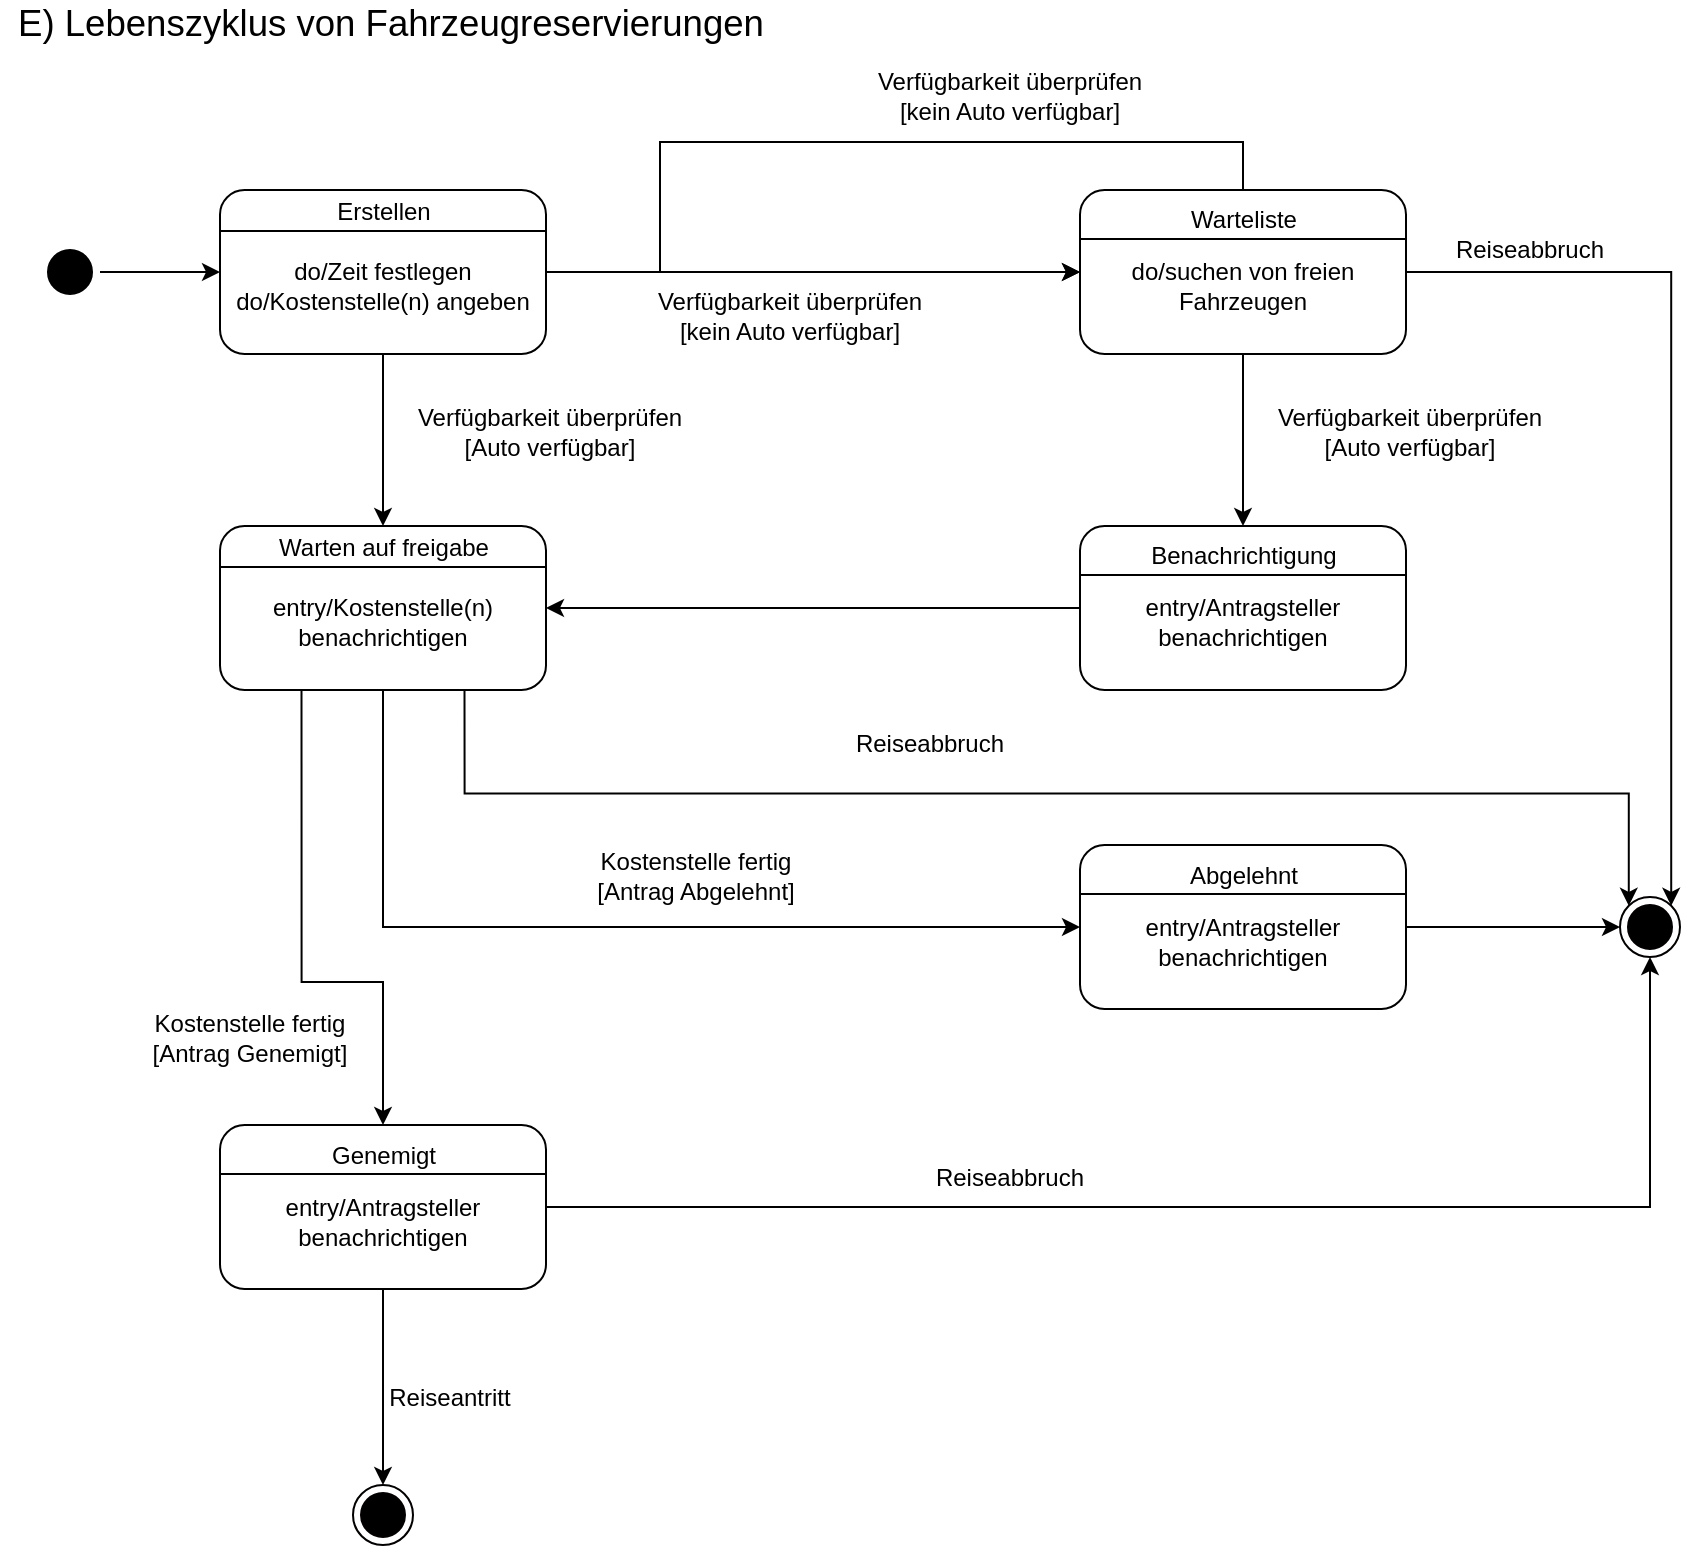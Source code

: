 <mxfile version="16.2.1" type="github">
  <diagram name="Page-1" id="58cdce13-f638-feb5-8d6f-7d28b1aa9fa0">
    <mxGraphModel dx="1426" dy="767" grid="1" gridSize="10" guides="1" tooltips="1" connect="1" arrows="1" fold="1" page="1" pageScale="1" pageWidth="1100" pageHeight="850" background="none" math="0" shadow="0">
      <root>
        <mxCell id="0" />
        <mxCell id="1" parent="0" />
        <mxCell id="RftWT_6a3TEJ_z7IRj75-16" style="edgeStyle=orthogonalEdgeStyle;rounded=0;orthogonalLoop=1;jettySize=auto;html=1;" parent="1" source="RftWT_6a3TEJ_z7IRj75-2" target="RftWT_6a3TEJ_z7IRj75-10" edge="1">
          <mxGeometry relative="1" as="geometry" />
        </mxCell>
        <mxCell id="RftWT_6a3TEJ_z7IRj75-22" style="edgeStyle=orthogonalEdgeStyle;rounded=0;orthogonalLoop=1;jettySize=auto;html=1;" parent="1" source="RftWT_6a3TEJ_z7IRj75-2" target="RftWT_6a3TEJ_z7IRj75-13" edge="1">
          <mxGeometry relative="1" as="geometry" />
        </mxCell>
        <mxCell id="RftWT_6a3TEJ_z7IRj75-2" value="&lt;div&gt;&lt;br&gt;&lt;/div&gt;&lt;div&gt;do/Zeit festlegen&lt;/div&gt;&lt;div&gt;do/Kostenstelle(n) angeben&lt;br&gt;&lt;/div&gt;" style="rounded=1;whiteSpace=wrap;html=1;" parent="1" vertex="1">
          <mxGeometry x="120" y="104" width="163" height="82" as="geometry" />
        </mxCell>
        <mxCell id="RftWT_6a3TEJ_z7IRj75-3" value="" style="endArrow=none;html=1;rounded=0;exitX=0;exitY=0.25;exitDx=0;exitDy=0;entryX=1;entryY=0.25;entryDx=0;entryDy=0;" parent="1" source="RftWT_6a3TEJ_z7IRj75-2" target="RftWT_6a3TEJ_z7IRj75-2" edge="1">
          <mxGeometry width="50" height="50" relative="1" as="geometry">
            <mxPoint x="346.5" y="352" as="sourcePoint" />
            <mxPoint x="396.5" y="302" as="targetPoint" />
          </mxGeometry>
        </mxCell>
        <mxCell id="RftWT_6a3TEJ_z7IRj75-4" value="Erstellen" style="text;html=1;strokeColor=none;fillColor=none;align=center;verticalAlign=middle;whiteSpace=wrap;rounded=0;" parent="1" vertex="1">
          <mxGeometry x="126.75" y="100" width="149.5" height="30" as="geometry" />
        </mxCell>
        <mxCell id="RftWT_6a3TEJ_z7IRj75-5" value="&lt;span style=&quot;left: 148.105px ; top: 374.778px ; font-size: 18.3px ; font-family: sans-serif ; transform: scalex(1.005)&quot; dir=&quot;ltr&quot;&gt;E) Lebenszyklus von Fahrzeugreservierun&lt;/span&gt;&lt;span style=&quot;left: 148.1px ; top: 395.878px ; font-size: 18.3px ; font-family: sans-serif ; transform: scalex(1.002)&quot; dir=&quot;ltr&quot;&gt;gen &lt;/span&gt;" style="text;html=1;align=center;verticalAlign=middle;resizable=0;points=[];autosize=1;strokeColor=none;fillColor=none;" parent="1" vertex="1">
          <mxGeometry x="10" y="10" width="390" height="20" as="geometry" />
        </mxCell>
        <mxCell id="RftWT_6a3TEJ_z7IRj75-9" style="edgeStyle=orthogonalEdgeStyle;rounded=0;orthogonalLoop=1;jettySize=auto;html=1;entryX=0;entryY=0.5;entryDx=0;entryDy=0;" parent="1" source="RftWT_6a3TEJ_z7IRj75-6" target="RftWT_6a3TEJ_z7IRj75-2" edge="1">
          <mxGeometry relative="1" as="geometry" />
        </mxCell>
        <mxCell id="RftWT_6a3TEJ_z7IRj75-6" value="" style="ellipse;html=1;shape=startState;fillColor=#000000;strokeColor=default;rounded=1;shadow=0;comic=0;labelBackgroundColor=none;fontFamily=Verdana;fontSize=12;fontColor=#000000;align=center;direction=south;" parent="1" vertex="1">
          <mxGeometry x="30" y="130" width="30" height="30" as="geometry" />
        </mxCell>
        <mxCell id="RftWT_6a3TEJ_z7IRj75-7" value="" style="ellipse;html=1;shape=endState;fillColor=#000000;strokeColor=#030000;rounded=1;shadow=0;comic=0;labelBackgroundColor=none;fontFamily=Verdana;fontSize=12;fontColor=#000000;align=center;" parent="1" vertex="1">
          <mxGeometry x="820" y="457.5" width="30" height="30" as="geometry" />
        </mxCell>
        <mxCell id="RftWT_6a3TEJ_z7IRj75-29" style="edgeStyle=orthogonalEdgeStyle;rounded=0;orthogonalLoop=1;jettySize=auto;html=1;" parent="1" source="RftWT_6a3TEJ_z7IRj75-10" target="RftWT_6a3TEJ_z7IRj75-25" edge="1">
          <mxGeometry relative="1" as="geometry" />
        </mxCell>
        <mxCell id="RftWT_6a3TEJ_z7IRj75-54" style="edgeStyle=orthogonalEdgeStyle;rounded=0;orthogonalLoop=1;jettySize=auto;html=1;entryX=1;entryY=0;entryDx=0;entryDy=0;" parent="1" source="RftWT_6a3TEJ_z7IRj75-10" target="RftWT_6a3TEJ_z7IRj75-7" edge="1">
          <mxGeometry relative="1" as="geometry">
            <mxPoint x="820" y="145" as="targetPoint" />
          </mxGeometry>
        </mxCell>
        <mxCell id="RftWT_6a3TEJ_z7IRj75-10" value="&lt;div&gt;&lt;br&gt;&lt;/div&gt;&lt;div&gt;do/suchen von freien Fahrzeugen&lt;br&gt;&lt;/div&gt;" style="rounded=1;whiteSpace=wrap;html=1;" parent="1" vertex="1">
          <mxGeometry x="550" y="104" width="163" height="82" as="geometry" />
        </mxCell>
        <mxCell id="RftWT_6a3TEJ_z7IRj75-11" value="" style="endArrow=none;html=1;rounded=0;exitX=0;exitY=0.25;exitDx=0;exitDy=0;entryX=1;entryY=0.25;entryDx=0;entryDy=0;" parent="1" edge="1">
          <mxGeometry width="50" height="50" relative="1" as="geometry">
            <mxPoint x="550" y="128.5" as="sourcePoint" />
            <mxPoint x="713" y="128.5" as="targetPoint" />
          </mxGeometry>
        </mxCell>
        <mxCell id="RftWT_6a3TEJ_z7IRj75-12" value="Warteliste" style="text;html=1;strokeColor=none;fillColor=none;align=center;verticalAlign=middle;whiteSpace=wrap;rounded=0;" parent="1" vertex="1">
          <mxGeometry x="556.75" y="104" width="149.5" height="30" as="geometry" />
        </mxCell>
        <mxCell id="RftWT_6a3TEJ_z7IRj75-34" style="edgeStyle=orthogonalEdgeStyle;rounded=0;orthogonalLoop=1;jettySize=auto;html=1;exitX=0.5;exitY=1;exitDx=0;exitDy=0;entryX=0;entryY=0.5;entryDx=0;entryDy=0;" parent="1" source="RftWT_6a3TEJ_z7IRj75-13" target="RftWT_6a3TEJ_z7IRj75-31" edge="1">
          <mxGeometry relative="1" as="geometry">
            <Array as="points">
              <mxPoint x="202" y="473" />
            </Array>
          </mxGeometry>
        </mxCell>
        <mxCell id="RftWT_6a3TEJ_z7IRj75-40" style="edgeStyle=orthogonalEdgeStyle;rounded=0;orthogonalLoop=1;jettySize=auto;html=1;exitX=0.25;exitY=1;exitDx=0;exitDy=0;entryX=0.5;entryY=0;entryDx=0;entryDy=0;" parent="1" source="RftWT_6a3TEJ_z7IRj75-13" target="RftWT_6a3TEJ_z7IRj75-39" edge="1">
          <mxGeometry relative="1" as="geometry">
            <Array as="points">
              <mxPoint x="161" y="500" />
              <mxPoint x="202" y="500" />
            </Array>
          </mxGeometry>
        </mxCell>
        <mxCell id="RftWT_6a3TEJ_z7IRj75-58" style="edgeStyle=orthogonalEdgeStyle;rounded=0;orthogonalLoop=1;jettySize=auto;html=1;exitX=0.75;exitY=1;exitDx=0;exitDy=0;entryX=0;entryY=0;entryDx=0;entryDy=0;" parent="1" source="RftWT_6a3TEJ_z7IRj75-13" target="RftWT_6a3TEJ_z7IRj75-7" edge="1">
          <mxGeometry relative="1" as="geometry" />
        </mxCell>
        <mxCell id="RftWT_6a3TEJ_z7IRj75-13" value="&lt;div&gt;&lt;br&gt;&lt;/div&gt;&lt;div&gt;entry/Kostenstelle(n) benachrichtigen&lt;br&gt;&lt;/div&gt;" style="rounded=1;whiteSpace=wrap;html=1;" parent="1" vertex="1">
          <mxGeometry x="120" y="272" width="163" height="82" as="geometry" />
        </mxCell>
        <mxCell id="RftWT_6a3TEJ_z7IRj75-14" value="" style="endArrow=none;html=1;rounded=0;exitX=0;exitY=0.25;exitDx=0;exitDy=0;entryX=1;entryY=0.25;entryDx=0;entryDy=0;" parent="1" source="RftWT_6a3TEJ_z7IRj75-13" target="RftWT_6a3TEJ_z7IRj75-13" edge="1">
          <mxGeometry width="50" height="50" relative="1" as="geometry">
            <mxPoint x="346.5" y="520" as="sourcePoint" />
            <mxPoint x="396.5" y="470" as="targetPoint" />
          </mxGeometry>
        </mxCell>
        <mxCell id="RftWT_6a3TEJ_z7IRj75-15" value="Warten auf freigabe" style="text;html=1;strokeColor=none;fillColor=none;align=center;verticalAlign=middle;whiteSpace=wrap;rounded=0;" parent="1" vertex="1">
          <mxGeometry x="126.75" y="268" width="149.5" height="30" as="geometry" />
        </mxCell>
        <mxCell id="RftWT_6a3TEJ_z7IRj75-17" value="Verfügbarkeit überprüfen [kein Auto verfügbar]" style="text;html=1;strokeColor=none;fillColor=none;align=center;verticalAlign=middle;whiteSpace=wrap;rounded=0;" parent="1" vertex="1">
          <mxGeometry x="330" y="140" width="150" height="53" as="geometry" />
        </mxCell>
        <mxCell id="RftWT_6a3TEJ_z7IRj75-20" style="edgeStyle=orthogonalEdgeStyle;rounded=0;orthogonalLoop=1;jettySize=auto;html=1;exitX=0.5;exitY=0;exitDx=0;exitDy=0;entryX=0;entryY=0.5;entryDx=0;entryDy=0;" parent="1" source="RftWT_6a3TEJ_z7IRj75-10" target="RftWT_6a3TEJ_z7IRj75-10" edge="1">
          <mxGeometry relative="1" as="geometry">
            <mxPoint x="550" y="80" as="targetPoint" />
            <Array as="points">
              <mxPoint x="632" y="80" />
              <mxPoint x="340" y="80" />
              <mxPoint x="340" y="145" />
            </Array>
          </mxGeometry>
        </mxCell>
        <mxCell id="RftWT_6a3TEJ_z7IRj75-21" value="Verfügbarkeit überprüfen [Auto verfügbar]" style="text;html=1;strokeColor=none;fillColor=none;align=center;verticalAlign=middle;whiteSpace=wrap;rounded=0;" parent="1" vertex="1">
          <mxGeometry x="210" y="198.5" width="150" height="53" as="geometry" />
        </mxCell>
        <mxCell id="RftWT_6a3TEJ_z7IRj75-24" value="Verfügbarkeit überprüfen [Auto verfügbar]" style="text;html=1;strokeColor=none;fillColor=none;align=center;verticalAlign=middle;whiteSpace=wrap;rounded=0;" parent="1" vertex="1">
          <mxGeometry x="640" y="198.5" width="150" height="53" as="geometry" />
        </mxCell>
        <mxCell id="RftWT_6a3TEJ_z7IRj75-30" style="edgeStyle=orthogonalEdgeStyle;rounded=0;orthogonalLoop=1;jettySize=auto;html=1;" parent="1" source="RftWT_6a3TEJ_z7IRj75-25" target="RftWT_6a3TEJ_z7IRj75-13" edge="1">
          <mxGeometry relative="1" as="geometry" />
        </mxCell>
        <mxCell id="RftWT_6a3TEJ_z7IRj75-25" value="&lt;div&gt;&lt;br&gt;&lt;/div&gt;&lt;div&gt;entry/Antragsteller benachrichtigen&lt;br&gt;&lt;/div&gt;" style="rounded=1;whiteSpace=wrap;html=1;" parent="1" vertex="1">
          <mxGeometry x="550" y="272" width="163" height="82" as="geometry" />
        </mxCell>
        <mxCell id="RftWT_6a3TEJ_z7IRj75-26" value="" style="endArrow=none;html=1;rounded=0;exitX=0;exitY=0.25;exitDx=0;exitDy=0;entryX=1;entryY=0.25;entryDx=0;entryDy=0;" parent="1" edge="1">
          <mxGeometry width="50" height="50" relative="1" as="geometry">
            <mxPoint x="550" y="296.5" as="sourcePoint" />
            <mxPoint x="713" y="296.5" as="targetPoint" />
          </mxGeometry>
        </mxCell>
        <mxCell id="RftWT_6a3TEJ_z7IRj75-27" value="Benachrichtigung" style="text;html=1;strokeColor=none;fillColor=none;align=center;verticalAlign=middle;whiteSpace=wrap;rounded=0;" parent="1" vertex="1">
          <mxGeometry x="556.75" y="272" width="149.5" height="30" as="geometry" />
        </mxCell>
        <mxCell id="RftWT_6a3TEJ_z7IRj75-36" style="edgeStyle=orthogonalEdgeStyle;rounded=0;orthogonalLoop=1;jettySize=auto;html=1;" parent="1" source="RftWT_6a3TEJ_z7IRj75-31" target="RftWT_6a3TEJ_z7IRj75-7" edge="1">
          <mxGeometry relative="1" as="geometry" />
        </mxCell>
        <mxCell id="RftWT_6a3TEJ_z7IRj75-31" value="&lt;div&gt;&lt;br&gt;&lt;/div&gt;&lt;div&gt;entry/Antragsteller benachrichtigen&lt;br&gt;&lt;/div&gt;" style="rounded=1;whiteSpace=wrap;html=1;" parent="1" vertex="1">
          <mxGeometry x="550" y="431.5" width="163" height="82" as="geometry" />
        </mxCell>
        <mxCell id="RftWT_6a3TEJ_z7IRj75-32" value="" style="endArrow=none;html=1;rounded=0;exitX=0;exitY=0.25;exitDx=0;exitDy=0;entryX=1;entryY=0.25;entryDx=0;entryDy=0;" parent="1" edge="1">
          <mxGeometry width="50" height="50" relative="1" as="geometry">
            <mxPoint x="550" y="456" as="sourcePoint" />
            <mxPoint x="713" y="456" as="targetPoint" />
          </mxGeometry>
        </mxCell>
        <mxCell id="RftWT_6a3TEJ_z7IRj75-33" value="Abgelehnt" style="text;html=1;strokeColor=none;fillColor=none;align=center;verticalAlign=middle;whiteSpace=wrap;rounded=0;" parent="1" vertex="1">
          <mxGeometry x="556.75" y="431.5" width="149.5" height="30" as="geometry" />
        </mxCell>
        <mxCell id="RftWT_6a3TEJ_z7IRj75-35" value="Kostenstelle fertig&lt;br&gt;[Antrag Abgelehnt]" style="text;html=1;strokeColor=none;fillColor=none;align=center;verticalAlign=middle;whiteSpace=wrap;rounded=0;" parent="1" vertex="1">
          <mxGeometry x="283" y="420" width="150" height="53" as="geometry" />
        </mxCell>
        <mxCell id="RftWT_6a3TEJ_z7IRj75-49" style="edgeStyle=orthogonalEdgeStyle;rounded=0;orthogonalLoop=1;jettySize=auto;html=1;" parent="1" source="RftWT_6a3TEJ_z7IRj75-37" target="RftWT_6a3TEJ_z7IRj75-43" edge="1">
          <mxGeometry relative="1" as="geometry" />
        </mxCell>
        <mxCell id="RftWT_6a3TEJ_z7IRj75-50" style="edgeStyle=orthogonalEdgeStyle;rounded=0;orthogonalLoop=1;jettySize=auto;html=1;entryX=0.5;entryY=1;entryDx=0;entryDy=0;" parent="1" source="RftWT_6a3TEJ_z7IRj75-37" target="RftWT_6a3TEJ_z7IRj75-7" edge="1">
          <mxGeometry relative="1" as="geometry" />
        </mxCell>
        <mxCell id="RftWT_6a3TEJ_z7IRj75-37" value="&lt;div&gt;&lt;br&gt;&lt;/div&gt;&lt;div&gt;entry/Antragsteller benachrichtigen&lt;br&gt;&lt;/div&gt;" style="rounded=1;whiteSpace=wrap;html=1;" parent="1" vertex="1">
          <mxGeometry x="120" y="571.5" width="163" height="82" as="geometry" />
        </mxCell>
        <mxCell id="RftWT_6a3TEJ_z7IRj75-38" value="" style="endArrow=none;html=1;rounded=0;exitX=0;exitY=0.25;exitDx=0;exitDy=0;entryX=1;entryY=0.25;entryDx=0;entryDy=0;" parent="1" edge="1">
          <mxGeometry width="50" height="50" relative="1" as="geometry">
            <mxPoint x="120" y="596" as="sourcePoint" />
            <mxPoint x="283" y="596" as="targetPoint" />
          </mxGeometry>
        </mxCell>
        <mxCell id="RftWT_6a3TEJ_z7IRj75-39" value="Genemigt" style="text;html=1;strokeColor=none;fillColor=none;align=center;verticalAlign=middle;whiteSpace=wrap;rounded=0;" parent="1" vertex="1">
          <mxGeometry x="126.75" y="571.5" width="149.5" height="30" as="geometry" />
        </mxCell>
        <mxCell id="RftWT_6a3TEJ_z7IRj75-41" value="Kostenstelle fertig&lt;br&gt;[Antrag Genemigt]" style="text;html=1;strokeColor=none;fillColor=none;align=center;verticalAlign=middle;whiteSpace=wrap;rounded=0;" parent="1" vertex="1">
          <mxGeometry x="60" y="501.5" width="150" height="53" as="geometry" />
        </mxCell>
        <mxCell id="RftWT_6a3TEJ_z7IRj75-43" value="" style="ellipse;html=1;shape=endState;fillColor=#000000;strokeColor=#030000;rounded=1;shadow=0;comic=0;labelBackgroundColor=none;fontFamily=Verdana;fontSize=12;fontColor=#000000;align=center;" parent="1" vertex="1">
          <mxGeometry x="186.5" y="751.5" width="30" height="30" as="geometry" />
        </mxCell>
        <mxCell id="RftWT_6a3TEJ_z7IRj75-45" value="&lt;div&gt;Reiseantritt&lt;/div&gt;" style="text;html=1;strokeColor=none;fillColor=none;align=center;verticalAlign=middle;whiteSpace=wrap;rounded=0;" parent="1" vertex="1">
          <mxGeometry x="160" y="681.5" width="150" height="53" as="geometry" />
        </mxCell>
        <mxCell id="RftWT_6a3TEJ_z7IRj75-51" value="&lt;div&gt;Reiseabbruch&lt;/div&gt;" style="text;html=1;strokeColor=none;fillColor=none;align=center;verticalAlign=middle;whiteSpace=wrap;rounded=0;" parent="1" vertex="1">
          <mxGeometry x="440" y="571.5" width="150" height="53" as="geometry" />
        </mxCell>
        <mxCell id="RftWT_6a3TEJ_z7IRj75-53" value="&lt;div&gt;Reiseabbruch&lt;/div&gt;" style="text;html=1;strokeColor=none;fillColor=none;align=center;verticalAlign=middle;whiteSpace=wrap;rounded=0;" parent="1" vertex="1">
          <mxGeometry x="700" y="107" width="150" height="53" as="geometry" />
        </mxCell>
        <mxCell id="RftWT_6a3TEJ_z7IRj75-57" value="&lt;div&gt;Reiseabbruch&lt;/div&gt;" style="text;html=1;strokeColor=none;fillColor=none;align=center;verticalAlign=middle;whiteSpace=wrap;rounded=0;" parent="1" vertex="1">
          <mxGeometry x="400" y="354" width="150" height="53" as="geometry" />
        </mxCell>
        <mxCell id="3UKNWpvNJweof73UtUun-1" value="Verfügbarkeit überprüfen [kein Auto verfügbar]" style="text;html=1;strokeColor=none;fillColor=none;align=center;verticalAlign=middle;whiteSpace=wrap;rounded=0;" vertex="1" parent="1">
          <mxGeometry x="440" y="30" width="150" height="53" as="geometry" />
        </mxCell>
      </root>
    </mxGraphModel>
  </diagram>
</mxfile>

